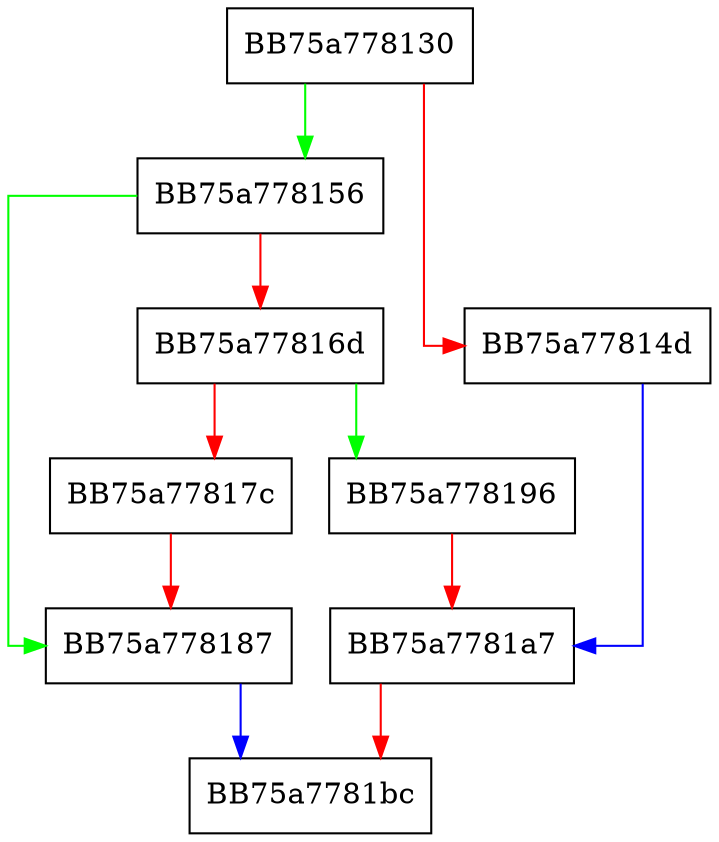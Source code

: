 digraph __acrt_locale_initialize_time {
  node [shape="box"];
  graph [splines=ortho];
  BB75a778130 -> BB75a778156 [color="green"];
  BB75a778130 -> BB75a77814d [color="red"];
  BB75a77814d -> BB75a7781a7 [color="blue"];
  BB75a778156 -> BB75a778187 [color="green"];
  BB75a778156 -> BB75a77816d [color="red"];
  BB75a77816d -> BB75a778196 [color="green"];
  BB75a77816d -> BB75a77817c [color="red"];
  BB75a77817c -> BB75a778187 [color="red"];
  BB75a778187 -> BB75a7781bc [color="blue"];
  BB75a778196 -> BB75a7781a7 [color="red"];
  BB75a7781a7 -> BB75a7781bc [color="red"];
}